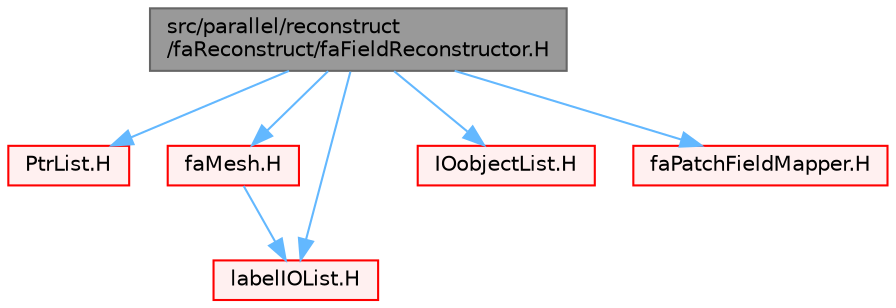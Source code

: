 digraph "src/parallel/reconstruct/faReconstruct/faFieldReconstructor.H"
{
 // LATEX_PDF_SIZE
  bgcolor="transparent";
  edge [fontname=Helvetica,fontsize=10,labelfontname=Helvetica,labelfontsize=10];
  node [fontname=Helvetica,fontsize=10,shape=box,height=0.2,width=0.4];
  Node1 [id="Node000001",label="src/parallel/reconstruct\l/faReconstruct/faFieldReconstructor.H",height=0.2,width=0.4,color="gray40", fillcolor="grey60", style="filled", fontcolor="black",tooltip=" "];
  Node1 -> Node2 [id="edge1_Node000001_Node000002",color="steelblue1",style="solid",tooltip=" "];
  Node2 [id="Node000002",label="PtrList.H",height=0.2,width=0.4,color="red", fillcolor="#FFF0F0", style="filled",URL="$PtrList_8H.html",tooltip=" "];
  Node1 -> Node99 [id="edge2_Node000001_Node000099",color="steelblue1",style="solid",tooltip=" "];
  Node99 [id="Node000099",label="faMesh.H",height=0.2,width=0.4,color="red", fillcolor="#FFF0F0", style="filled",URL="$faMesh_8H.html",tooltip=" "];
  Node99 -> Node256 [id="edge3_Node000099_Node000256",color="steelblue1",style="solid",tooltip=" "];
  Node256 [id="Node000256",label="labelIOList.H",height=0.2,width=0.4,color="red", fillcolor="#FFF0F0", style="filled",URL="$labelIOList_8H.html",tooltip=" "];
  Node1 -> Node351 [id="edge4_Node000001_Node000351",color="steelblue1",style="solid",tooltip=" "];
  Node351 [id="Node000351",label="IOobjectList.H",height=0.2,width=0.4,color="red", fillcolor="#FFF0F0", style="filled",URL="$IOobjectList_8H.html",tooltip=" "];
  Node1 -> Node353 [id="edge5_Node000001_Node000353",color="steelblue1",style="solid",tooltip=" "];
  Node353 [id="Node000353",label="faPatchFieldMapper.H",height=0.2,width=0.4,color="red", fillcolor="#FFF0F0", style="filled",URL="$faPatchFieldMapper_8H.html",tooltip=" "];
  Node1 -> Node256 [id="edge6_Node000001_Node000256",color="steelblue1",style="solid",tooltip=" "];
}
